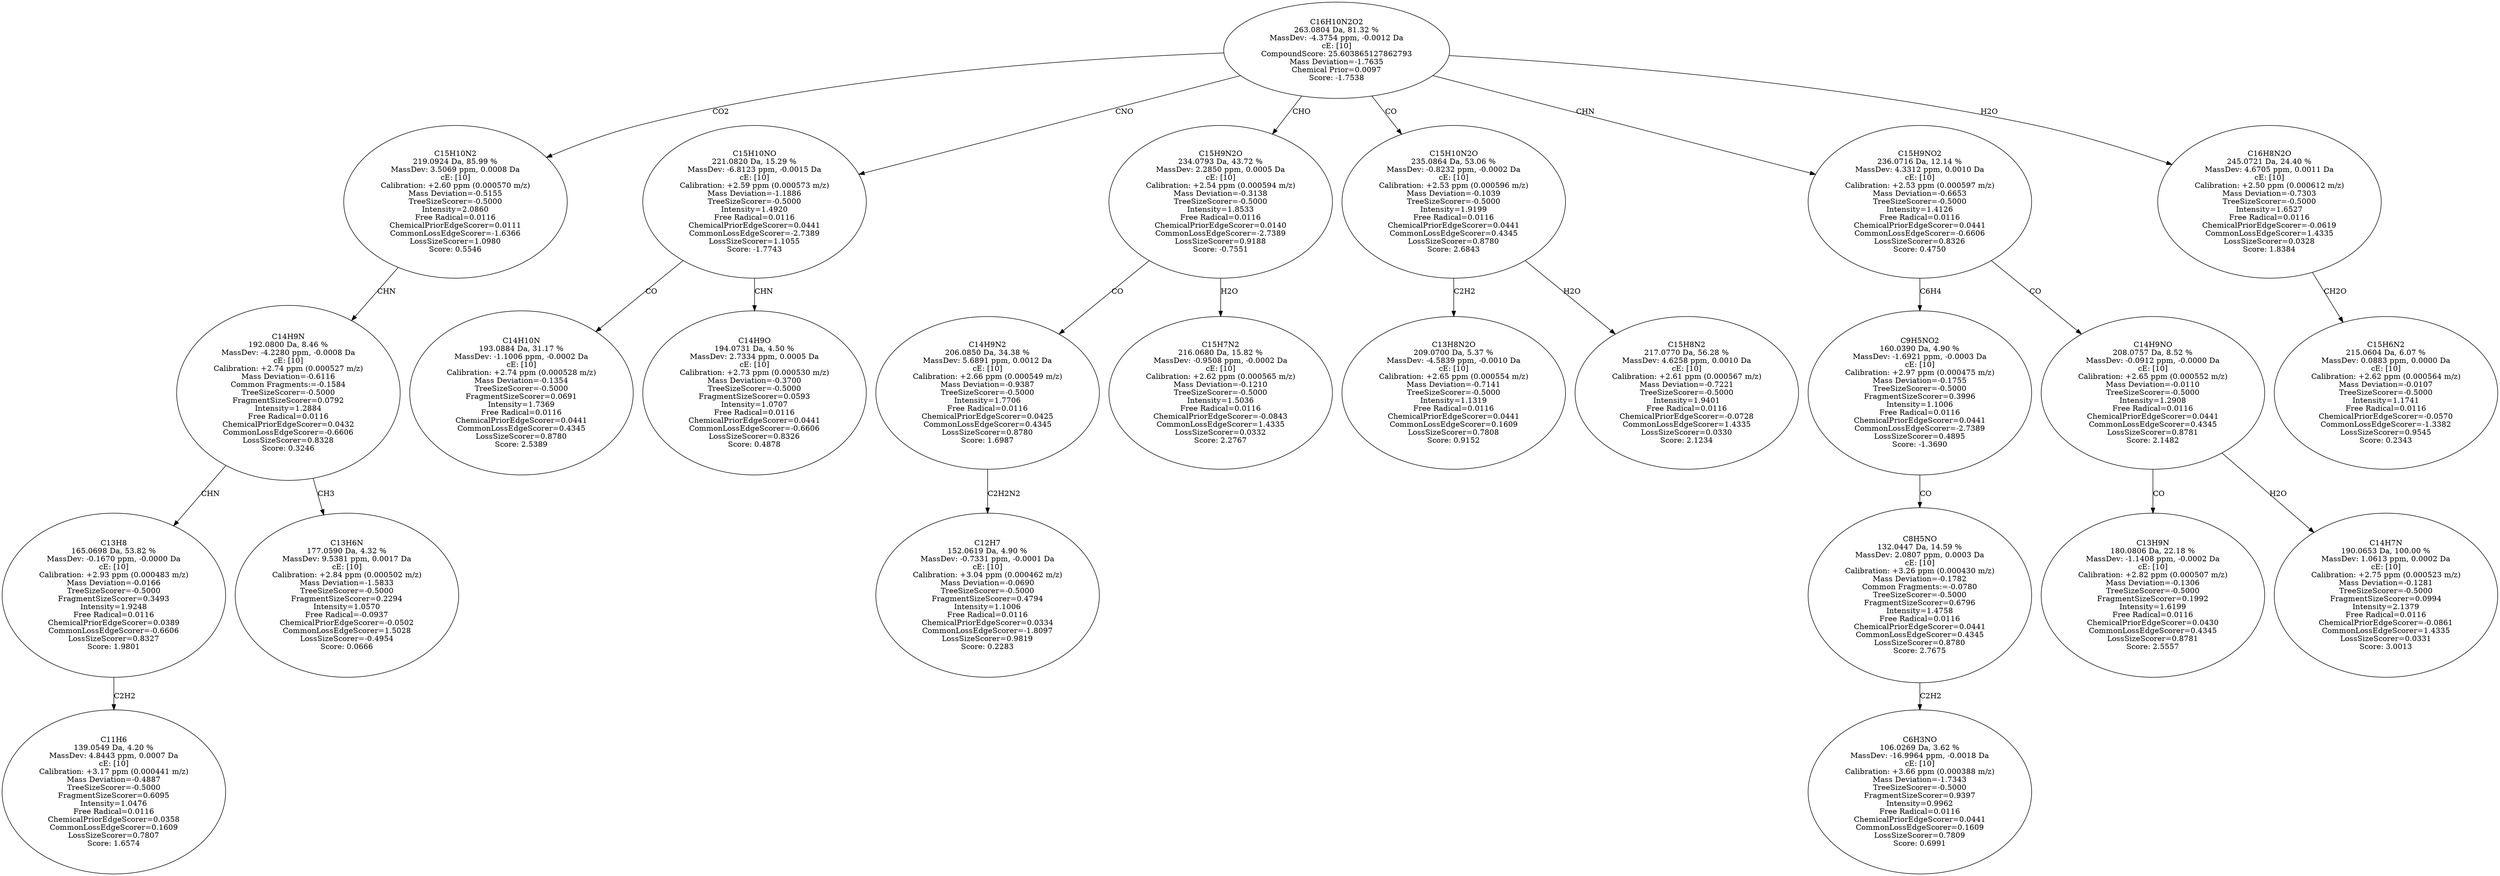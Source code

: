 strict digraph {
v1 [label="C11H6\n139.0549 Da, 4.20 %\nMassDev: 4.8443 ppm, 0.0007 Da\ncE: [10]\nCalibration: +3.17 ppm (0.000441 m/z)\nMass Deviation=-0.4887\nTreeSizeScorer=-0.5000\nFragmentSizeScorer=0.6095\nIntensity=1.0476\nFree Radical=0.0116\nChemicalPriorEdgeScorer=0.0358\nCommonLossEdgeScorer=0.1609\nLossSizeScorer=0.7807\nScore: 1.6574"];
v2 [label="C13H8\n165.0698 Da, 53.82 %\nMassDev: -0.1670 ppm, -0.0000 Da\ncE: [10]\nCalibration: +2.93 ppm (0.000483 m/z)\nMass Deviation=-0.0166\nTreeSizeScorer=-0.5000\nFragmentSizeScorer=0.3493\nIntensity=1.9248\nFree Radical=0.0116\nChemicalPriorEdgeScorer=0.0389\nCommonLossEdgeScorer=-0.6606\nLossSizeScorer=0.8327\nScore: 1.9801"];
v3 [label="C13H6N\n177.0590 Da, 4.32 %\nMassDev: 9.5381 ppm, 0.0017 Da\ncE: [10]\nCalibration: +2.84 ppm (0.000502 m/z)\nMass Deviation=-1.5833\nTreeSizeScorer=-0.5000\nFragmentSizeScorer=0.2294\nIntensity=1.0570\nFree Radical=-0.0937\nChemicalPriorEdgeScorer=-0.0502\nCommonLossEdgeScorer=1.5028\nLossSizeScorer=-0.4954\nScore: 0.0666"];
v4 [label="C14H9N\n192.0800 Da, 8.46 %\nMassDev: -4.2280 ppm, -0.0008 Da\ncE: [10]\nCalibration: +2.74 ppm (0.000527 m/z)\nMass Deviation=-0.6116\nCommon Fragments:=-0.1584\nTreeSizeScorer=-0.5000\nFragmentSizeScorer=0.0792\nIntensity=1.2884\nFree Radical=0.0116\nChemicalPriorEdgeScorer=0.0432\nCommonLossEdgeScorer=-0.6606\nLossSizeScorer=0.8328\nScore: 0.3246"];
v5 [label="C15H10N2\n219.0924 Da, 85.99 %\nMassDev: 3.5069 ppm, 0.0008 Da\ncE: [10]\nCalibration: +2.60 ppm (0.000570 m/z)\nMass Deviation=-0.5155\nTreeSizeScorer=-0.5000\nIntensity=2.0860\nFree Radical=0.0116\nChemicalPriorEdgeScorer=0.0111\nCommonLossEdgeScorer=-1.6366\nLossSizeScorer=1.0980\nScore: 0.5546"];
v6 [label="C14H10N\n193.0884 Da, 31.17 %\nMassDev: -1.1006 ppm, -0.0002 Da\ncE: [10]\nCalibration: +2.74 ppm (0.000528 m/z)\nMass Deviation=-0.1354\nTreeSizeScorer=-0.5000\nFragmentSizeScorer=0.0691\nIntensity=1.7369\nFree Radical=0.0116\nChemicalPriorEdgeScorer=0.0441\nCommonLossEdgeScorer=0.4345\nLossSizeScorer=0.8780\nScore: 2.5389"];
v7 [label="C14H9O\n194.0731 Da, 4.50 %\nMassDev: 2.7334 ppm, 0.0005 Da\ncE: [10]\nCalibration: +2.73 ppm (0.000530 m/z)\nMass Deviation=-0.3700\nTreeSizeScorer=-0.5000\nFragmentSizeScorer=0.0593\nIntensity=1.0707\nFree Radical=0.0116\nChemicalPriorEdgeScorer=0.0441\nCommonLossEdgeScorer=-0.6606\nLossSizeScorer=0.8326\nScore: 0.4878"];
v8 [label="C15H10NO\n221.0820 Da, 15.29 %\nMassDev: -6.8123 ppm, -0.0015 Da\ncE: [10]\nCalibration: +2.59 ppm (0.000573 m/z)\nMass Deviation=-1.1886\nTreeSizeScorer=-0.5000\nIntensity=1.4920\nFree Radical=0.0116\nChemicalPriorEdgeScorer=0.0441\nCommonLossEdgeScorer=-2.7389\nLossSizeScorer=1.1055\nScore: -1.7743"];
v9 [label="C12H7\n152.0619 Da, 4.90 %\nMassDev: -0.7331 ppm, -0.0001 Da\ncE: [10]\nCalibration: +3.04 ppm (0.000462 m/z)\nMass Deviation=-0.0690\nTreeSizeScorer=-0.5000\nFragmentSizeScorer=0.4794\nIntensity=1.1006\nFree Radical=0.0116\nChemicalPriorEdgeScorer=0.0334\nCommonLossEdgeScorer=-1.8097\nLossSizeScorer=0.9819\nScore: 0.2283"];
v10 [label="C14H9N2\n206.0850 Da, 34.38 %\nMassDev: 5.6891 ppm, 0.0012 Da\ncE: [10]\nCalibration: +2.66 ppm (0.000549 m/z)\nMass Deviation=-0.9387\nTreeSizeScorer=-0.5000\nIntensity=1.7706\nFree Radical=0.0116\nChemicalPriorEdgeScorer=0.0425\nCommonLossEdgeScorer=0.4345\nLossSizeScorer=0.8780\nScore: 1.6987"];
v11 [label="C15H7N2\n216.0680 Da, 15.82 %\nMassDev: -0.9508 ppm, -0.0002 Da\ncE: [10]\nCalibration: +2.62 ppm (0.000565 m/z)\nMass Deviation=-0.1210\nTreeSizeScorer=-0.5000\nIntensity=1.5036\nFree Radical=0.0116\nChemicalPriorEdgeScorer=-0.0843\nCommonLossEdgeScorer=1.4335\nLossSizeScorer=0.0332\nScore: 2.2767"];
v12 [label="C15H9N2O\n234.0793 Da, 43.72 %\nMassDev: 2.2850 ppm, 0.0005 Da\ncE: [10]\nCalibration: +2.54 ppm (0.000594 m/z)\nMass Deviation=-0.3138\nTreeSizeScorer=-0.5000\nIntensity=1.8533\nFree Radical=0.0116\nChemicalPriorEdgeScorer=0.0140\nCommonLossEdgeScorer=-2.7389\nLossSizeScorer=0.9188\nScore: -0.7551"];
v13 [label="C13H8N2O\n209.0700 Da, 5.37 %\nMassDev: -4.5839 ppm, -0.0010 Da\ncE: [10]\nCalibration: +2.65 ppm (0.000554 m/z)\nMass Deviation=-0.7141\nTreeSizeScorer=-0.5000\nIntensity=1.1319\nFree Radical=0.0116\nChemicalPriorEdgeScorer=0.0441\nCommonLossEdgeScorer=0.1609\nLossSizeScorer=0.7808\nScore: 0.9152"];
v14 [label="C15H8N2\n217.0770 Da, 56.28 %\nMassDev: 4.6258 ppm, 0.0010 Da\ncE: [10]\nCalibration: +2.61 ppm (0.000567 m/z)\nMass Deviation=-0.7221\nTreeSizeScorer=-0.5000\nIntensity=1.9401\nFree Radical=0.0116\nChemicalPriorEdgeScorer=-0.0728\nCommonLossEdgeScorer=1.4335\nLossSizeScorer=0.0330\nScore: 2.1234"];
v15 [label="C15H10N2O\n235.0864 Da, 53.06 %\nMassDev: -0.8232 ppm, -0.0002 Da\ncE: [10]\nCalibration: +2.53 ppm (0.000596 m/z)\nMass Deviation=-0.1039\nTreeSizeScorer=-0.5000\nIntensity=1.9199\nFree Radical=0.0116\nChemicalPriorEdgeScorer=0.0441\nCommonLossEdgeScorer=0.4345\nLossSizeScorer=0.8780\nScore: 2.6843"];
v16 [label="C6H3NO\n106.0269 Da, 3.62 %\nMassDev: -16.9964 ppm, -0.0018 Da\ncE: [10]\nCalibration: +3.66 ppm (0.000388 m/z)\nMass Deviation=-1.7343\nTreeSizeScorer=-0.5000\nFragmentSizeScorer=0.9397\nIntensity=0.9962\nFree Radical=0.0116\nChemicalPriorEdgeScorer=0.0441\nCommonLossEdgeScorer=0.1609\nLossSizeScorer=0.7809\nScore: 0.6991"];
v17 [label="C8H5NO\n132.0447 Da, 14.59 %\nMassDev: 2.0807 ppm, 0.0003 Da\ncE: [10]\nCalibration: +3.26 ppm (0.000430 m/z)\nMass Deviation=-0.1782\nCommon Fragments:=-0.0780\nTreeSizeScorer=-0.5000\nFragmentSizeScorer=0.6796\nIntensity=1.4758\nFree Radical=0.0116\nChemicalPriorEdgeScorer=0.0441\nCommonLossEdgeScorer=0.4345\nLossSizeScorer=0.8780\nScore: 2.7675"];
v18 [label="C9H5NO2\n160.0390 Da, 4.90 %\nMassDev: -1.6921 ppm, -0.0003 Da\ncE: [10]\nCalibration: +2.97 ppm (0.000475 m/z)\nMass Deviation=-0.1755\nTreeSizeScorer=-0.5000\nFragmentSizeScorer=0.3996\nIntensity=1.1006\nFree Radical=0.0116\nChemicalPriorEdgeScorer=0.0441\nCommonLossEdgeScorer=-2.7389\nLossSizeScorer=0.4895\nScore: -1.3690"];
v19 [label="C13H9N\n180.0806 Da, 22.18 %\nMassDev: -1.1408 ppm, -0.0002 Da\ncE: [10]\nCalibration: +2.82 ppm (0.000507 m/z)\nMass Deviation=-0.1306\nTreeSizeScorer=-0.5000\nFragmentSizeScorer=0.1992\nIntensity=1.6199\nFree Radical=0.0116\nChemicalPriorEdgeScorer=0.0430\nCommonLossEdgeScorer=0.4345\nLossSizeScorer=0.8781\nScore: 2.5557"];
v20 [label="C14H7N\n190.0653 Da, 100.00 %\nMassDev: 1.0613 ppm, 0.0002 Da\ncE: [10]\nCalibration: +2.75 ppm (0.000523 m/z)\nMass Deviation=-0.1281\nTreeSizeScorer=-0.5000\nFragmentSizeScorer=0.0994\nIntensity=2.1379\nFree Radical=0.0116\nChemicalPriorEdgeScorer=-0.0861\nCommonLossEdgeScorer=1.4335\nLossSizeScorer=0.0331\nScore: 3.0013"];
v21 [label="C14H9NO\n208.0757 Da, 8.52 %\nMassDev: -0.0912 ppm, -0.0000 Da\ncE: [10]\nCalibration: +2.65 ppm (0.000552 m/z)\nMass Deviation=-0.0110\nTreeSizeScorer=-0.5000\nIntensity=1.2908\nFree Radical=0.0116\nChemicalPriorEdgeScorer=0.0441\nCommonLossEdgeScorer=0.4345\nLossSizeScorer=0.8781\nScore: 2.1482"];
v22 [label="C15H9NO2\n236.0716 Da, 12.14 %\nMassDev: 4.3312 ppm, 0.0010 Da\ncE: [10]\nCalibration: +2.53 ppm (0.000597 m/z)\nMass Deviation=-0.6653\nTreeSizeScorer=-0.5000\nIntensity=1.4126\nFree Radical=0.0116\nChemicalPriorEdgeScorer=0.0441\nCommonLossEdgeScorer=-0.6606\nLossSizeScorer=0.8326\nScore: 0.4750"];
v23 [label="C15H6N2\n215.0604 Da, 6.07 %\nMassDev: 0.0883 ppm, 0.0000 Da\ncE: [10]\nCalibration: +2.62 ppm (0.000564 m/z)\nMass Deviation=-0.0107\nTreeSizeScorer=-0.5000\nIntensity=1.1741\nFree Radical=0.0116\nChemicalPriorEdgeScorer=-0.0570\nCommonLossEdgeScorer=-1.3382\nLossSizeScorer=0.9545\nScore: 0.2343"];
v24 [label="C16H8N2O\n245.0721 Da, 24.40 %\nMassDev: 4.6705 ppm, 0.0011 Da\ncE: [10]\nCalibration: +2.50 ppm (0.000612 m/z)\nMass Deviation=-0.7303\nTreeSizeScorer=-0.5000\nIntensity=1.6527\nFree Radical=0.0116\nChemicalPriorEdgeScorer=-0.0619\nCommonLossEdgeScorer=1.4335\nLossSizeScorer=0.0328\nScore: 1.8384"];
v25 [label="C16H10N2O2\n263.0804 Da, 81.32 %\nMassDev: -4.3754 ppm, -0.0012 Da\ncE: [10]\nCompoundScore: 25.603865127862793\nMass Deviation=-1.7635\nChemical Prior=0.0097\nScore: -1.7538"];
v2 -> v1 [label="C2H2"];
v4 -> v2 [label="CHN"];
v4 -> v3 [label="CH3"];
v5 -> v4 [label="CHN"];
v25 -> v5 [label="CO2"];
v8 -> v6 [label="CO"];
v8 -> v7 [label="CHN"];
v25 -> v8 [label="CNO"];
v10 -> v9 [label="C2H2N2"];
v12 -> v10 [label="CO"];
v12 -> v11 [label="H2O"];
v25 -> v12 [label="CHO"];
v15 -> v13 [label="C2H2"];
v15 -> v14 [label="H2O"];
v25 -> v15 [label="CO"];
v17 -> v16 [label="C2H2"];
v18 -> v17 [label="CO"];
v22 -> v18 [label="C6H4"];
v21 -> v19 [label="CO"];
v21 -> v20 [label="H2O"];
v22 -> v21 [label="CO"];
v25 -> v22 [label="CHN"];
v24 -> v23 [label="CH2O"];
v25 -> v24 [label="H2O"];
}